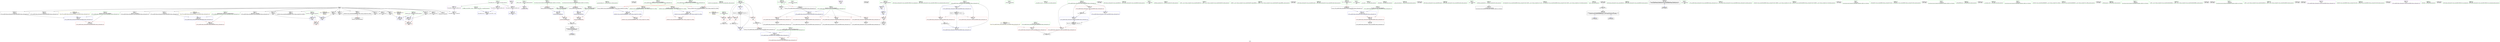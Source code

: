 digraph "SVFG" {
	label="SVFG";

	Node0x555d1cb7e0c0 [shape=record,color=grey,label="{NodeID: 0\nNullPtr}"];
	Node0x555d1cb7e0c0 -> Node0x555d1cb97b10[style=solid];
	Node0x555d1cb7e0c0 -> Node0x555d1cb97c10[style=solid];
	Node0x555d1cb7e0c0 -> Node0x555d1cb97ce0[style=solid];
	Node0x555d1cb7e0c0 -> Node0x555d1cb97db0[style=solid];
	Node0x555d1cb7e0c0 -> Node0x555d1cb97e80[style=solid];
	Node0x555d1cb7e0c0 -> Node0x555d1cb97f50[style=solid];
	Node0x555d1cb7e0c0 -> Node0x555d1cb98020[style=solid];
	Node0x555d1cb7e0c0 -> Node0x555d1cb980f0[style=solid];
	Node0x555d1cb7e0c0 -> Node0x555d1cb981c0[style=solid];
	Node0x555d1cb7e0c0 -> Node0x555d1cb98290[style=solid];
	Node0x555d1cb7e0c0 -> Node0x555d1cb98360[style=solid];
	Node0x555d1cb7e0c0 -> Node0x555d1cb98430[style=solid];
	Node0x555d1cb7e0c0 -> Node0x555d1cb98500[style=solid];
	Node0x555d1cb7e0c0 -> Node0x555d1cb985d0[style=solid];
	Node0x555d1cb7e0c0 -> Node0x555d1cb986a0[style=solid];
	Node0x555d1cb7e0c0 -> Node0x555d1cb98770[style=solid];
	Node0x555d1cb7e0c0 -> Node0x555d1cb9bdf0[style=solid];
	Node0x555d1c9578f0 [shape=record,color=yellow,style=double,label="{NodeID: 263\n24V_1 = ENCHI(MR_24V_0)\npts\{227 \}\nFun[main]}"];
	Node0x555d1c9578f0 -> Node0x555d1cb9ca50[style=dashed];
	Node0x555d1c9578f0 -> Node0x555d1cb9cbf0[style=dashed];
	Node0x555d1cb96280 [shape=record,color=purple,label="{NodeID: 97\n235\<--13\n\<--.str.2\nmain\n}"];
	Node0x555d1cb939e0 [shape=record,color=green,label="{NodeID: 14\n4\<--6\n_ZStL8__ioinit\<--_ZStL8__ioinit_field_insensitive\nGlob }"];
	Node0x555d1cb939e0 -> Node0x555d1cb99160[style=solid];
	Node0x555d1cbaf1d0 [shape=record,color=yellow,style=double,label="{NodeID: 277\n14V_1 = ENCHI(MR_14V_0)\npts\{67 \}\nFun[_Z7do_caseRSt14basic_ifstreamIcSt11char_traitsIcEERSt14basic_ofstreamIcS1_Ei]}"];
	Node0x555d1cbaf1d0 -> Node0x555d1cb9c3d0[style=dashed];
	Node0x555d1cb95e50 [shape=record,color=red,label="{NodeID: 111\n159\<--64\nexn\<--exn.slot\n_Z7do_caseRSt14basic_ifstreamIcSt11char_traitsIcEERSt14basic_ofstreamIcS1_Ei\n}"];
	Node0x555d1cb94690 [shape=record,color=green,label="{NodeID: 28\n64\<--65\nexn.slot\<--exn.slot_field_insensitive\n_Z7do_caseRSt14basic_ifstreamIcSt11char_traitsIcEERSt14basic_ofstreamIcS1_Ei\n}"];
	Node0x555d1cb94690 -> Node0x555d1cb95e50[style=solid];
	Node0x555d1cb94690 -> Node0x555d1cb9c300[style=solid];
	Node0x555d1cb9bb80 [shape=record,color=red,label="{NodeID: 125\n314\<--309\n\<--__b.addr\n_ZStorSt13_Ios_OpenmodeS_\n}"];
	Node0x555d1cb9bb80 -> Node0x555d1cba3070[style=solid];
	Node0x555d1cb95400 [shape=record,color=green,label="{NodeID: 42\n169\<--170\n__gxx_personality_v0\<--__gxx_personality_v0_field_insensitive\n}"];
	Node0x555d1cbbaf70 [shape=record,color=black,label="{NodeID: 305\n91 = PHI()\n}"];
	Node0x555d1cb9c710 [shape=record,color=blue,label="{NodeID: 139\n189\<--186\n__rhs.addr\<--__rhs\n_ZStltIcSt11char_traitsIcESaIcEEbRKNSt7__cxx1112basic_stringIT_T0_T1_EESA_\n}"];
	Node0x555d1cb9c710 -> Node0x555d1cb9b430[style=dashed];
	Node0x555d1cb97070 [shape=record,color=green,label="{NodeID: 56\n243\<--244\n_ZStorSt13_Ios_OpenmodeS_\<--_ZStorSt13_Ios_OpenmodeS__field_insensitive\n}"];
	Node0x555d1cbbc070 [shape=record,color=black,label="{NodeID: 319\n305 = PHI(241, )\n0th arg _ZStorSt13_Ios_OpenmodeS_ }"];
	Node0x555d1cbbc070 -> Node0x555d1cb9ce60[style=solid];
	Node0x555d1cb97db0 [shape=record,color=black,label="{NodeID: 70\n121\<--3\n\<--dummyVal\n_Z7do_caseRSt14basic_ifstreamIcSt11char_traitsIcEERSt14basic_ofstreamIcS1_Ei\n}"];
	Node0x555d1cb97db0 -> Node0x555d1cb9c3d0[style=solid];
	Node0x555d1cba3670 [shape=record,color=grey,label="{NodeID: 250\n255 = cmp(253, 254, )\n}"];
	Node0x555d1cb98940 [shape=record,color=black,label="{NodeID: 84\n80\<--79\n\<--\n_Z7do_caseRSt14basic_ifstreamIcSt11char_traitsIcEERSt14basic_ofstreamIcS1_Ei\n}"];
	Node0x555d1cb7ea20 [shape=record,color=green,label="{NodeID: 1\n7\<--1\n__dso_handle\<--dummyObj\nGlob }"];
	Node0x555d1cbae5e0 [shape=record,color=yellow,style=double,label="{NodeID: 264\n26V_1 = ENCHI(MR_26V_0)\npts\{229 \}\nFun[main]}"];
	Node0x555d1cbae5e0 -> Node0x555d1cb9cb20[style=dashed];
	Node0x555d1cbae5e0 -> Node0x555d1cb9ccc0[style=dashed];
	Node0x555d1cb96350 [shape=record,color=purple,label="{NodeID: 98\n245\<--15\n\<--.str.3\nmain\n}"];
	Node0x555d1cb93ae0 [shape=record,color=green,label="{NodeID: 15\n17\<--21\nllvm.global_ctors\<--llvm.global_ctors_field_insensitive\nGlob }"];
	Node0x555d1cb93ae0 -> Node0x555d1cb96420[style=solid];
	Node0x555d1cb93ae0 -> Node0x555d1cb96520[style=solid];
	Node0x555d1cb93ae0 -> Node0x555d1cb96620[style=solid];
	Node0x555d1cb95f20 [shape=record,color=red,label="{NodeID: 112\n160\<--66\nsel\<--ehselector.slot\n_Z7do_caseRSt14basic_ifstreamIcSt11char_traitsIcEERSt14basic_ofstreamIcS1_Ei\n}"];
	Node0x555d1cb94760 [shape=record,color=green,label="{NodeID: 29\n66\<--67\nehselector.slot\<--ehselector.slot_field_insensitive\n_Z7do_caseRSt14basic_ifstreamIcSt11char_traitsIcEERSt14basic_ofstreamIcS1_Ei\n}"];
	Node0x555d1cb94760 -> Node0x555d1cb95f20[style=solid];
	Node0x555d1cb94760 -> Node0x555d1cb9c3d0[style=solid];
	Node0x555d1cb9bc50 [shape=record,color=blue,label="{NodeID: 126\n348\<--18\nllvm.global_ctors_0\<--\nGlob }"];
	Node0x555d1cb95500 [shape=record,color=green,label="{NodeID: 43\n187\<--188\n__lhs.addr\<--__lhs.addr_field_insensitive\n_ZStltIcSt11char_traitsIcESaIcEEbRKNSt7__cxx1112basic_stringIT_T0_T1_EESA_\n}"];
	Node0x555d1cb95500 -> Node0x555d1cb9b360[style=solid];
	Node0x555d1cb95500 -> Node0x555d1cb9c640[style=solid];
	Node0x555d1cbbb070 [shape=record,color=black,label="{NodeID: 306\n92 = PHI()\n}"];
	Node0x555d1cb9c7e0 [shape=record,color=blue,label="{NodeID: 140\n220\<--74\nretval\<--\nmain\n}"];
	Node0x555d1cb9c7e0 -> Node0x555d1cb9cd90[style=dashed];
	Node0x555d1cb97170 [shape=record,color=green,label="{NodeID: 57\n247\<--248\n_ZNSt14basic_ofstreamIcSt11char_traitsIcEEC1EPKcSt13_Ios_Openmode\<--_ZNSt14basic_ofstreamIcSt11char_traitsIcEEC1EPKcSt13_Ios_Openmode_field_insensitive\n}"];
	Node0x555d1cbbc180 [shape=record,color=black,label="{NodeID: 320\n306 = PHI(242, )\n1st arg _ZStorSt13_Ios_OpenmodeS_ }"];
	Node0x555d1cbbc180 -> Node0x555d1cb9cf30[style=solid];
	Node0x555d1cb97e80 [shape=record,color=black,label="{NodeID: 71\n161\<--3\nlpad.val\<--dummyVal\n_Z7do_caseRSt14basic_ifstreamIcSt11char_traitsIcEERSt14basic_ofstreamIcS1_Ei\n}"];
	Node0x555d1cbaa440 [shape=record,color=black,label="{NodeID: 251\nMR_8V_3 = PHI(MR_8V_4, MR_8V_2, )\npts\{57 \}\n}"];
	Node0x555d1cbaa440 -> Node0x555d1cb95be0[style=dashed];
	Node0x555d1cbaa440 -> Node0x555d1cb95cb0[style=dashed];
	Node0x555d1cbaa440 -> Node0x555d1cb9c4a0[style=dashed];
	Node0x555d1cbaa440 -> Node0x555d1cbaa440[style=dashed];
	Node0x555d1cb98a10 [shape=record,color=black,label="{NodeID: 85\n85\<--84\n\<--\n_Z7do_caseRSt14basic_ifstreamIcSt11char_traitsIcEERSt14basic_ofstreamIcS1_Ei\n}"];
	Node0x555d1cb7eab0 [shape=record,color=green,label="{NodeID: 2\n8\<--1\n_ZSt4cout\<--dummyObj\nGlob }"];
	Node0x555d1cbae6c0 [shape=record,color=yellow,style=double,label="{NodeID: 265\n28V_1 = ENCHI(MR_28V_0)\npts\{231 \}\nFun[main]}"];
	Node0x555d1cbae6c0 -> Node0x555d1cb9b770[style=dashed];
	Node0x555d1cb96420 [shape=record,color=purple,label="{NodeID: 99\n348\<--17\nllvm.global_ctors_0\<--llvm.global_ctors\nGlob }"];
	Node0x555d1cb96420 -> Node0x555d1cb9bc50[style=solid];
	Node0x555d1cb93be0 [shape=record,color=green,label="{NodeID: 16\n22\<--23\n__cxx_global_var_init\<--__cxx_global_var_init_field_insensitive\n}"];
	Node0x555d1cb95ff0 [shape=record,color=red,label="{NodeID: 113\n103\<--68\n\<--i\n_Z7do_caseRSt14basic_ifstreamIcSt11char_traitsIcEERSt14basic_ofstreamIcS1_Ei\n}"];
	Node0x555d1cb95ff0 -> Node0x555d1cba3370[style=solid];
	Node0x555d1cb94830 [shape=record,color=green,label="{NodeID: 30\n68\<--69\ni\<--i_field_insensitive\n_Z7do_caseRSt14basic_ifstreamIcSt11char_traitsIcEERSt14basic_ofstreamIcS1_Ei\n}"];
	Node0x555d1cb94830 -> Node0x555d1cb95ff0[style=solid];
	Node0x555d1cb94830 -> Node0x555d1cb960c0[style=solid];
	Node0x555d1cb94830 -> Node0x555d1cb9c230[style=solid];
	Node0x555d1cb94830 -> Node0x555d1cb9c570[style=solid];
	Node0x555d1cb9bd20 [shape=record,color=blue,label="{NodeID: 127\n349\<--19\nllvm.global_ctors_1\<--_GLOBAL__sub_I_FX9_2_1.cpp\nGlob }"];
	Node0x555d1cb955d0 [shape=record,color=green,label="{NodeID: 44\n189\<--190\n__rhs.addr\<--__rhs.addr_field_insensitive\n_ZStltIcSt11char_traitsIcESaIcEEbRKNSt7__cxx1112basic_stringIT_T0_T1_EESA_\n}"];
	Node0x555d1cb955d0 -> Node0x555d1cb9b430[style=solid];
	Node0x555d1cb955d0 -> Node0x555d1cb9c710[style=solid];
	Node0x555d1cbbb1d0 [shape=record,color=black,label="{NodeID: 307\n95 = PHI()\n}"];
	Node0x555d1cb9c8b0 [shape=record,color=blue,label="{NodeID: 141\n232\<--74\ni\<--\nmain\n}"];
	Node0x555d1cb9c8b0 -> Node0x555d1cbaae40[style=dashed];
	Node0x555d1cb97270 [shape=record,color=green,label="{NodeID: 58\n277\<--278\n_ZNSt14basic_ofstreamIcSt11char_traitsIcEED1Ev\<--_ZNSt14basic_ofstreamIcSt11char_traitsIcEED1Ev_field_insensitive\n}"];
	Node0x555d1cbbc290 [shape=record,color=black,label="{NodeID: 321\n47 = PHI(222, )\n0th arg _Z7do_caseRSt14basic_ifstreamIcSt11char_traitsIcEERSt14basic_ofstreamIcS1_Ei }"];
	Node0x555d1cbbc290 -> Node0x555d1cb9bef0[style=solid];
	Node0x555d1cb97f50 [shape=record,color=black,label="{NodeID: 72\n162\<--3\nlpad.val28\<--dummyVal\n_Z7do_caseRSt14basic_ifstreamIcSt11char_traitsIcEERSt14basic_ofstreamIcS1_Ei\n}"];
	Node0x555d1cbaa940 [shape=record,color=black,label="{NodeID: 252\nMR_16V_3 = PHI(MR_16V_4, MR_16V_2, )\npts\{69 \}\n}"];
	Node0x555d1cbaa940 -> Node0x555d1cb95ff0[style=dashed];
	Node0x555d1cbaa940 -> Node0x555d1cb960c0[style=dashed];
	Node0x555d1cbaa940 -> Node0x555d1cb9c570[style=dashed];
	Node0x555d1cb98ae0 [shape=record,color=black,label="{NodeID: 86\n90\<--89\n\<--\n_Z7do_caseRSt14basic_ifstreamIcSt11char_traitsIcEERSt14basic_ofstreamIcS1_Ei\n}"];
	Node0x555d1cb93380 [shape=record,color=green,label="{NodeID: 3\n9\<--1\n.str\<--dummyObj\nGlob }"];
	Node0x555d1cb96520 [shape=record,color=purple,label="{NodeID: 100\n349\<--17\nllvm.global_ctors_1\<--llvm.global_ctors\nGlob }"];
	Node0x555d1cb96520 -> Node0x555d1cb9bd20[style=solid];
	Node0x555d1cb93ce0 [shape=record,color=green,label="{NodeID: 17\n26\<--27\n_ZNSt8ios_base4InitC1Ev\<--_ZNSt8ios_base4InitC1Ev_field_insensitive\n}"];
	Node0x555d1cb960c0 [shape=record,color=red,label="{NodeID: 114\n136\<--68\n\<--i\n_Z7do_caseRSt14basic_ifstreamIcSt11char_traitsIcEERSt14basic_ofstreamIcS1_Ei\n}"];
	Node0x555d1cb960c0 -> Node0x555d1cba31f0[style=solid];
	Node0x555d1cb94900 [shape=record,color=green,label="{NodeID: 31\n76\<--77\n_ZNSt7__cxx1112basic_stringIcSt11char_traitsIcESaIcEEC1Ev\<--_ZNSt7__cxx1112basic_stringIcSt11char_traitsIcESaIcEEC1Ev_field_insensitive\n}"];
	Node0x555d1cb9bdf0 [shape=record,color=blue, style = dotted,label="{NodeID: 128\n350\<--3\nllvm.global_ctors_2\<--dummyVal\nGlob }"];
	Node0x555d1cb956a0 [shape=record,color=green,label="{NodeID: 45\n196\<--197\n_ZNKSt7__cxx1112basic_stringIcSt11char_traitsIcESaIcEE7compareERKS4_\<--_ZNKSt7__cxx1112basic_stringIcSt11char_traitsIcESaIcEE7compareERKS4__field_insensitive\n}"];
	Node0x555d1cbbb2a0 [shape=record,color=black,label="{NodeID: 308\n109 = PHI()\n}"];
	Node0x555d1cb9c980 [shape=record,color=blue,label="{NodeID: 142\n232\<--262\ni\<--inc\nmain\n}"];
	Node0x555d1cb9c980 -> Node0x555d1cbaae40[style=dashed];
	Node0x555d1cb97370 [shape=record,color=green,label="{NodeID: 59\n281\<--282\n_ZNSt14basic_ifstreamIcSt11char_traitsIcEE5closeEv\<--_ZNSt14basic_ifstreamIcSt11char_traitsIcEE5closeEv_field_insensitive\n}"];
	Node0x555d1cbbc3a0 [shape=record,color=black,label="{NodeID: 322\n48 = PHI(224, )\n1st arg _Z7do_caseRSt14basic_ifstreamIcSt11char_traitsIcEERSt14basic_ofstreamIcS1_Ei }"];
	Node0x555d1cbbc3a0 -> Node0x555d1cb9bfc0[style=solid];
	Node0x555d1cb98020 [shape=record,color=black,label="{NodeID: 73\n200\<--3\n\<--dummyVal\n_ZStltIcSt11char_traitsIcESaIcEEbRKNSt7__cxx1112basic_stringIT_T0_T1_EESA_\n}"];
	Node0x555d1cbaae40 [shape=record,color=black,label="{NodeID: 253\nMR_30V_3 = PHI(MR_30V_4, MR_30V_2, )\npts\{233 \}\n}"];
	Node0x555d1cbaae40 -> Node0x555d1cb9b840[style=dashed];
	Node0x555d1cbaae40 -> Node0x555d1cb9b910[style=dashed];
	Node0x555d1cbaae40 -> Node0x555d1cb9b9e0[style=dashed];
	Node0x555d1cbaae40 -> Node0x555d1cb9c980[style=dashed];
	Node0x555d1cb98bb0 [shape=record,color=black,label="{NodeID: 87\n108\<--107\n\<--\n_Z7do_caseRSt14basic_ifstreamIcSt11char_traitsIcEERSt14basic_ofstreamIcS1_Ei\n}"];
	Node0x555d1cb93410 [shape=record,color=green,label="{NodeID: 4\n11\<--1\n.str.1\<--dummyObj\nGlob }"];
	Node0x555d1cb96620 [shape=record,color=purple,label="{NodeID: 101\n350\<--17\nllvm.global_ctors_2\<--llvm.global_ctors\nGlob }"];
	Node0x555d1cb96620 -> Node0x555d1cb9bdf0[style=solid];
	Node0x555d1cb93de0 [shape=record,color=green,label="{NodeID: 18\n32\<--33\n__cxa_atexit\<--__cxa_atexit_field_insensitive\n}"];
	Node0x555d1cb9b360 [shape=record,color=red,label="{NodeID: 115\n193\<--187\n\<--__lhs.addr\n_ZStltIcSt11char_traitsIcESaIcEEbRKNSt7__cxx1112basic_stringIT_T0_T1_EESA_\n}"];
	Node0x555d1cb94a00 [shape=record,color=green,label="{NodeID: 32\n82\<--83\n_ZNSirsERi\<--_ZNSirsERi_field_insensitive\n}"];
	Node0x555d1cb9bef0 [shape=record,color=blue,label="{NodeID: 129\n50\<--47\nfin.addr\<--fin\n_Z7do_caseRSt14basic_ifstreamIcSt11char_traitsIcEERSt14basic_ofstreamIcS1_Ei\n}"];
	Node0x555d1cb9bef0 -> Node0x555d1cb96720[style=dashed];
	Node0x555d1cb9bef0 -> Node0x555d1cb967f0[style=dashed];
	Node0x555d1cb9bef0 -> Node0x555d1cb968c0[style=dashed];
	Node0x555d1cb9bef0 -> Node0x555d1cb95970[style=dashed];
	Node0x555d1cb957a0 [shape=record,color=green,label="{NodeID: 46\n203\<--204\n__clang_call_terminate\<--__clang_call_terminate_field_insensitive\n}"];
	Node0x555d1cbbb370 [shape=record,color=black,label="{NodeID: 309\n114 = PHI()\n}"];
	Node0x555d1cb9ca50 [shape=record,color=blue,label="{NodeID: 143\n226\<--266\nexn.slot\<--\nmain\n}"];
	Node0x555d1cb9ca50 -> Node0x555d1cb9b5d0[style=dashed];
	Node0x555d1cb97470 [shape=record,color=green,label="{NodeID: 60\n284\<--285\n_ZNSt14basic_ofstreamIcSt11char_traitsIcEE5closeEv\<--_ZNSt14basic_ofstreamIcSt11char_traitsIcEE5closeEv_field_insensitive\n}"];
	Node0x555d1cbbc4e0 [shape=record,color=black,label="{NodeID: 323\n49 = PHI(258, )\n2nd arg _Z7do_caseRSt14basic_ifstreamIcSt11char_traitsIcEERSt14basic_ofstreamIcS1_Ei }"];
	Node0x555d1cbbc4e0 -> Node0x555d1cb9c090[style=solid];
	Node0x555d1cb980f0 [shape=record,color=black,label="{NodeID: 74\n201\<--3\n\<--dummyVal\n_ZStltIcSt11char_traitsIcESaIcEEbRKNSt7__cxx1112basic_stringIT_T0_T1_EESA_\n|{<s0>24}}"];
	Node0x555d1cb980f0:s0 -> Node0x555d1cbb82b0[style=solid,color=red];
	Node0x555d1cb98c80 [shape=record,color=black,label="{NodeID: 88\n141\<--140\n\<--\n_Z7do_caseRSt14basic_ifstreamIcSt11char_traitsIcEERSt14basic_ofstreamIcS1_Ei\n}"];
	Node0x555d1cb934a0 [shape=record,color=green,label="{NodeID: 5\n13\<--1\n.str.2\<--dummyObj\nGlob }"];
	Node0x555d1cb96720 [shape=record,color=red,label="{NodeID: 102\n79\<--50\n\<--fin.addr\n_Z7do_caseRSt14basic_ifstreamIcSt11char_traitsIcEERSt14basic_ofstreamIcS1_Ei\n}"];
	Node0x555d1cb96720 -> Node0x555d1cb98940[style=solid];
	Node0x555d1cb93ee0 [shape=record,color=green,label="{NodeID: 19\n31\<--37\n_ZNSt8ios_base4InitD1Ev\<--_ZNSt8ios_base4InitD1Ev_field_insensitive\n}"];
	Node0x555d1cb93ee0 -> Node0x555d1cb98840[style=solid];
	Node0x555d1cb9b430 [shape=record,color=red,label="{NodeID: 116\n194\<--189\n\<--__rhs.addr\n_ZStltIcSt11char_traitsIcESaIcEEbRKNSt7__cxx1112basic_stringIT_T0_T1_EESA_\n}"];
	Node0x555d1cb94b00 [shape=record,color=green,label="{NodeID: 33\n87\<--88\n_ZSt7getlineIcSt11char_traitsIcESaIcEERSt13basic_istreamIT_T0_ES7_RNSt7__cxx1112basic_stringIS4_S5_T1_EE\<--_ZSt7getlineIcSt11char_traitsIcESaIcEERSt13basic_istreamIT_T0_ES7_RNSt7__cxx1112basic_stringIS4_S5_T1_EE_field_insensitive\n}"];
	Node0x555d1cbb82b0 [shape=record,color=black,label="{NodeID: 296\n333 = PHI(201, )\n0th arg __clang_call_terminate }"];
	Node0x555d1cb9bfc0 [shape=record,color=blue,label="{NodeID: 130\n52\<--48\nfout.addr\<--fout\n_Z7do_caseRSt14basic_ifstreamIcSt11char_traitsIcEERSt14basic_ofstreamIcS1_Ei\n}"];
	Node0x555d1cb9bfc0 -> Node0x555d1cb95a40[style=dashed];
	Node0x555d1cb958a0 [shape=record,color=green,label="{NodeID: 47\n217\<--218\nmain\<--main_field_insensitive\n}"];
	Node0x555d1cbbb470 [shape=record,color=black,label="{NodeID: 310\n128 = PHI(184, )\n}"];
	Node0x555d1cb9cb20 [shape=record,color=blue,label="{NodeID: 144\n228\<--268\nehselector.slot\<--\nmain\n}"];
	Node0x555d1cb9cb20 -> Node0x555d1cb9b6a0[style=dashed];
	Node0x555d1cb97570 [shape=record,color=green,label="{NodeID: 61\n289\<--290\n_ZNSt14basic_ifstreamIcSt11char_traitsIcEED1Ev\<--_ZNSt14basic_ifstreamIcSt11char_traitsIcEED1Ev_field_insensitive\n}"];
	Node0x555d1cb981c0 [shape=record,color=black,label="{NodeID: 75\n265\<--3\n\<--dummyVal\nmain\n}"];
	Node0x555d1cb98d50 [shape=record,color=black,label="{NodeID: 89\n46\<--158\n_Z7do_caseRSt14basic_ifstreamIcSt11char_traitsIcEERSt14basic_ofstreamIcS1_Ei_ret\<--\n_Z7do_caseRSt14basic_ifstreamIcSt11char_traitsIcEERSt14basic_ofstreamIcS1_Ei\n|{<s0>29}}"];
	Node0x555d1cb98d50:s0 -> Node0x555d1cbba890[style=solid,color=blue];
	Node0x555d1cb93530 [shape=record,color=green,label="{NodeID: 6\n15\<--1\n.str.3\<--dummyObj\nGlob }"];
	Node0x555d1cb967f0 [shape=record,color=red,label="{NodeID: 103\n84\<--50\n\<--fin.addr\n_Z7do_caseRSt14basic_ifstreamIcSt11char_traitsIcEERSt14basic_ofstreamIcS1_Ei\n}"];
	Node0x555d1cb967f0 -> Node0x555d1cb98a10[style=solid];
	Node0x555d1cb93fe0 [shape=record,color=green,label="{NodeID: 20\n44\<--45\n_Z7do_caseRSt14basic_ifstreamIcSt11char_traitsIcEERSt14basic_ofstreamIcS1_Ei\<--_Z7do_caseRSt14basic_ifstreamIcSt11char_traitsIcEERSt14basic_ofstreamIcS1_Ei_field_insensitive\n}"];
	Node0x555d1cb9b500 [shape=record,color=red,label="{NodeID: 117\n291\<--220\n\<--retval\nmain\n}"];
	Node0x555d1cb9b500 -> Node0x555d1cb98fc0[style=solid];
	Node0x555d1cb94c00 [shape=record,color=green,label="{NodeID: 34\n93\<--94\n_ZStlsIcSt11char_traitsIcESaIcEERSt13basic_ostreamIT_T0_ES7_RKNSt7__cxx1112basic_stringIS4_S5_T1_EE\<--_ZStlsIcSt11char_traitsIcESaIcEERSt13basic_ostreamIT_T0_ES7_RKNSt7__cxx1112basic_stringIS4_S5_T1_EE_field_insensitive\n}"];
	Node0x555d1cbb8d50 [shape=record,color=black,label="{NodeID: 297\n110 = PHI(184, )\n}"];
	Node0x555d1cb9c090 [shape=record,color=blue,label="{NodeID: 131\n54\<--49\ncasenum.addr\<--casenum\n_Z7do_caseRSt14basic_ifstreamIcSt11char_traitsIcEERSt14basic_ofstreamIcS1_Ei\n}"];
	Node0x555d1cb9c090 -> Node0x555d1cb95b10[style=dashed];
	Node0x555d1cb969c0 [shape=record,color=green,label="{NodeID: 48\n220\<--221\nretval\<--retval_field_insensitive\nmain\n}"];
	Node0x555d1cb969c0 -> Node0x555d1cb9b500[style=solid];
	Node0x555d1cb969c0 -> Node0x555d1cb9c7e0[style=solid];
	Node0x555d1cb969c0 -> Node0x555d1cb9cd90[style=solid];
	Node0x555d1cbbb610 [shape=record,color=black,label="{NodeID: 311\n151 = PHI()\n}"];
	Node0x555d1cb9cbf0 [shape=record,color=blue,label="{NodeID: 145\n226\<--272\nexn.slot\<--\nmain\n}"];
	Node0x555d1cb9cbf0 -> Node0x555d1cb9b5d0[style=dashed];
	Node0x555d1cb97670 [shape=record,color=green,label="{NodeID: 62\n307\<--308\n__a.addr\<--__a.addr_field_insensitive\n_ZStorSt13_Ios_OpenmodeS_\n}"];
	Node0x555d1cb97670 -> Node0x555d1cb9bab0[style=solid];
	Node0x555d1cb97670 -> Node0x555d1cb9ce60[style=solid];
	Node0x555d1cb98290 [shape=record,color=black,label="{NodeID: 76\n266\<--3\n\<--dummyVal\nmain\n}"];
	Node0x555d1cb98290 -> Node0x555d1cb9ca50[style=solid];
	Node0x555d1cb98e20 [shape=record,color=black,label="{NodeID: 90\n184\<--198\n_ZStltIcSt11char_traitsIcESaIcEEbRKNSt7__cxx1112basic_stringIT_T0_T1_EESA__ret\<--cmp\n_ZStltIcSt11char_traitsIcESaIcEEbRKNSt7__cxx1112basic_stringIT_T0_T1_EESA_\n|{<s0>11|<s1>15}}"];
	Node0x555d1cb98e20:s0 -> Node0x555d1cbb8d50[style=solid,color=blue];
	Node0x555d1cb98e20:s1 -> Node0x555d1cbbb470[style=solid,color=blue];
	Node0x555d1cb935c0 [shape=record,color=green,label="{NodeID: 7\n18\<--1\n\<--dummyObj\nCan only get source location for instruction, argument, global var or function.}"];
	Node0x555d1cb968c0 [shape=record,color=red,label="{NodeID: 104\n89\<--50\n\<--fin.addr\n_Z7do_caseRSt14basic_ifstreamIcSt11char_traitsIcEERSt14basic_ofstreamIcS1_Ei\n}"];
	Node0x555d1cb968c0 -> Node0x555d1cb98ae0[style=solid];
	Node0x555d1cb940e0 [shape=record,color=green,label="{NodeID: 21\n50\<--51\nfin.addr\<--fin.addr_field_insensitive\n_Z7do_caseRSt14basic_ifstreamIcSt11char_traitsIcEERSt14basic_ofstreamIcS1_Ei\n}"];
	Node0x555d1cb940e0 -> Node0x555d1cb96720[style=solid];
	Node0x555d1cb940e0 -> Node0x555d1cb967f0[style=solid];
	Node0x555d1cb940e0 -> Node0x555d1cb968c0[style=solid];
	Node0x555d1cb940e0 -> Node0x555d1cb95970[style=solid];
	Node0x555d1cb940e0 -> Node0x555d1cb9bef0[style=solid];
	Node0x555d1cb9b5d0 [shape=record,color=red,label="{NodeID: 118\n295\<--226\nexn\<--exn.slot\nmain\n}"];
	Node0x555d1cb94d00 [shape=record,color=green,label="{NodeID: 35\n96\<--97\n_ZSt4endlIcSt11char_traitsIcEERSt13basic_ostreamIT_T0_ES6_\<--_ZSt4endlIcSt11char_traitsIcEERSt13basic_ostreamIT_T0_ES6__field_insensitive\n}"];
	Node0x555d1cbba890 [shape=record,color=black,label="{NodeID: 298\n259 = PHI(46, )\n}"];
	Node0x555d1cb9c160 [shape=record,color=blue,label="{NodeID: 132\n56\<--74\nans\<--\n_Z7do_caseRSt14basic_ifstreamIcSt11char_traitsIcEERSt14basic_ofstreamIcS1_Ei\n}"];
	Node0x555d1cb9c160 -> Node0x555d1cbaa440[style=dashed];
	Node0x555d1cb96a90 [shape=record,color=green,label="{NodeID: 49\n222\<--223\nfin\<--fin_field_insensitive\nmain\n|{|<s1>29}}"];
	Node0x555d1cb96a90 -> Node0x555d1cb98ef0[style=solid];
	Node0x555d1cb96a90:s1 -> Node0x555d1cbbc290[style=solid,color=red];
	Node0x555d1cbbb710 [shape=record,color=black,label="{NodeID: 312\n153 = PHI()\n}"];
	Node0x555d1cb9ccc0 [shape=record,color=blue,label="{NodeID: 146\n228\<--274\nehselector.slot\<--\nmain\n}"];
	Node0x555d1cb9ccc0 -> Node0x555d1cb9b6a0[style=dashed];
	Node0x555d1cb97740 [shape=record,color=green,label="{NodeID: 63\n309\<--310\n__b.addr\<--__b.addr_field_insensitive\n_ZStorSt13_Ios_OpenmodeS_\n}"];
	Node0x555d1cb97740 -> Node0x555d1cb9bb80[style=solid];
	Node0x555d1cb97740 -> Node0x555d1cb9cf30[style=solid];
	Node0x555d1cba2bf0 [shape=record,color=grey,label="{NodeID: 243\n131 = Binary(130, 101, )\n}"];
	Node0x555d1cba2bf0 -> Node0x555d1cb9c4a0[style=solid];
	Node0x555d1cb98360 [shape=record,color=black,label="{NodeID: 77\n268\<--3\n\<--dummyVal\nmain\n}"];
	Node0x555d1cb98360 -> Node0x555d1cb9cb20[style=solid];
	Node0x555d1cb98ef0 [shape=record,color=black,label="{NodeID: 91\n249\<--222\n\<--fin\nmain\n}"];
	Node0x555d1cb93650 [shape=record,color=green,label="{NodeID: 8\n74\<--1\n\<--dummyObj\nCan only get source location for instruction, argument, global var or function.}"];
	Node0x555d1cb95970 [shape=record,color=red,label="{NodeID: 105\n107\<--50\n\<--fin.addr\n_Z7do_caseRSt14basic_ifstreamIcSt11char_traitsIcEERSt14basic_ofstreamIcS1_Ei\n}"];
	Node0x555d1cb95970 -> Node0x555d1cb98bb0[style=solid];
	Node0x555d1cb941b0 [shape=record,color=green,label="{NodeID: 22\n52\<--53\nfout.addr\<--fout.addr_field_insensitive\n_Z7do_caseRSt14basic_ifstreamIcSt11char_traitsIcEERSt14basic_ofstreamIcS1_Ei\n}"];
	Node0x555d1cb941b0 -> Node0x555d1cb95a40[style=solid];
	Node0x555d1cb941b0 -> Node0x555d1cb9bfc0[style=solid];
	Node0x555d1cb9b6a0 [shape=record,color=red,label="{NodeID: 119\n296\<--228\nsel\<--ehselector.slot\nmain\n}"];
	Node0x555d1cb94e00 [shape=record,color=green,label="{NodeID: 36\n98\<--99\n_ZNSolsEPFRSoS_E\<--_ZNSolsEPFRSoS_E_field_insensitive\n}"];
	Node0x555d1cbba9d0 [shape=record,color=black,label="{NodeID: 299\n195 = PHI()\n}"];
	Node0x555d1cbba9d0 -> Node0x555d1cba34f0[style=solid];
	Node0x555d1cb9c230 [shape=record,color=blue,label="{NodeID: 133\n68\<--101\ni\<--\n_Z7do_caseRSt14basic_ifstreamIcSt11char_traitsIcEERSt14basic_ofstreamIcS1_Ei\n}"];
	Node0x555d1cb9c230 -> Node0x555d1cbaa940[style=dashed];
	Node0x555d1cb96b60 [shape=record,color=green,label="{NodeID: 50\n224\<--225\nfout\<--fout_field_insensitive\nmain\n|{<s0>29}}"];
	Node0x555d1cb96b60:s0 -> Node0x555d1cbbc3a0[style=solid,color=red];
	Node0x555d1cbbb810 [shape=record,color=black,label="{NodeID: 313\n154 = PHI()\n}"];
	Node0x555d1cb9cd90 [shape=record,color=blue,label="{NodeID: 147\n220\<--74\nretval\<--\nmain\n}"];
	Node0x555d1cb9cd90 -> Node0x555d1cb9b500[style=dashed];
	Node0x555d1cb97810 [shape=record,color=green,label="{NodeID: 64\n335\<--336\n__cxa_begin_catch\<--__cxa_begin_catch_field_insensitive\n}"];
	Node0x555d1cba2d70 [shape=record,color=grey,label="{NodeID: 244\n262 = Binary(261, 101, )\n}"];
	Node0x555d1cba2d70 -> Node0x555d1cb9c980[style=solid];
	Node0x555d1cb98430 [shape=record,color=black,label="{NodeID: 78\n271\<--3\n\<--dummyVal\nmain\n}"];
	Node0x555d1cb98fc0 [shape=record,color=black,label="{NodeID: 92\n219\<--291\nmain_ret\<--\nmain\n}"];
	Node0x555d1cb936e0 [shape=record,color=green,label="{NodeID: 9\n101\<--1\n\<--dummyObj\nCan only get source location for instruction, argument, global var or function.}"];
	Node0x555d1cb95a40 [shape=record,color=red,label="{NodeID: 106\n140\<--52\n\<--fout.addr\n_Z7do_caseRSt14basic_ifstreamIcSt11char_traitsIcEERSt14basic_ofstreamIcS1_Ei\n}"];
	Node0x555d1cb95a40 -> Node0x555d1cb98c80[style=solid];
	Node0x555d1cb94280 [shape=record,color=green,label="{NodeID: 23\n54\<--55\ncasenum.addr\<--casenum.addr_field_insensitive\n_Z7do_caseRSt14basic_ifstreamIcSt11char_traitsIcEERSt14basic_ofstreamIcS1_Ei\n}"];
	Node0x555d1cb94280 -> Node0x555d1cb95b10[style=solid];
	Node0x555d1cb94280 -> Node0x555d1cb9c090[style=solid];
	Node0x555d1cb9b770 [shape=record,color=red,label="{NodeID: 120\n254\<--230\n\<--n\nmain\n}"];
	Node0x555d1cb9b770 -> Node0x555d1cba3670[style=solid];
	Node0x555d1cb94f00 [shape=record,color=green,label="{NodeID: 37\n111\<--112\n_ZStltIcSt11char_traitsIcESaIcEEbRKNSt7__cxx1112basic_stringIT_T0_T1_EESA_\<--_ZStltIcSt11char_traitsIcESaIcEEbRKNSt7__cxx1112basic_stringIT_T0_T1_EESA__field_insensitive\n}"];
	Node0x555d1cbbaad0 [shape=record,color=black,label="{NodeID: 300\n81 = PHI()\n}"];
	Node0x555d1cb9c300 [shape=record,color=blue,label="{NodeID: 134\n64\<--119\nexn.slot\<--\n_Z7do_caseRSt14basic_ifstreamIcSt11char_traitsIcEERSt14basic_ofstreamIcS1_Ei\n}"];
	Node0x555d1cb9c300 -> Node0x555d1cb95e50[style=dashed];
	Node0x555d1cb96c30 [shape=record,color=green,label="{NodeID: 51\n226\<--227\nexn.slot\<--exn.slot_field_insensitive\nmain\n}"];
	Node0x555d1cb96c30 -> Node0x555d1cb9b5d0[style=solid];
	Node0x555d1cb96c30 -> Node0x555d1cb9ca50[style=solid];
	Node0x555d1cb96c30 -> Node0x555d1cb9cbf0[style=solid];
	Node0x555d1cbbb8e0 [shape=record,color=black,label="{NodeID: 314\n240 = PHI(304, )\n}"];
	Node0x555d1cb9ce60 [shape=record,color=blue,label="{NodeID: 148\n307\<--305\n__a.addr\<--__a\n_ZStorSt13_Ios_OpenmodeS_\n}"];
	Node0x555d1cb9ce60 -> Node0x555d1cb9bab0[style=dashed];
	Node0x555d1cb97910 [shape=record,color=green,label="{NodeID: 65\n338\<--339\n_ZSt9terminatev\<--_ZSt9terminatev_field_insensitive\n}"];
	Node0x555d1cba2ef0 [shape=record,color=grey,label="{NodeID: 245\n258 = Binary(257, 101, )\n|{<s0>29}}"];
	Node0x555d1cba2ef0:s0 -> Node0x555d1cbbc4e0[style=solid,color=red];
	Node0x555d1cb98500 [shape=record,color=black,label="{NodeID: 79\n272\<--3\n\<--dummyVal\nmain\n}"];
	Node0x555d1cb98500 -> Node0x555d1cb9cbf0[style=solid];
	Node0x555d1cb99090 [shape=record,color=black,label="{NodeID: 93\n304\<--315\n_ZStorSt13_Ios_OpenmodeS__ret\<--or\n_ZStorSt13_Ios_OpenmodeS_\n|{<s0>26}}"];
	Node0x555d1cb99090:s0 -> Node0x555d1cbbb8e0[style=solid,color=blue];
	Node0x555d1cb93770 [shape=record,color=green,label="{NodeID: 10\n158\<--1\n\<--dummyObj\nCan only get source location for instruction, argument, global var or function.}"];
	Node0x555d1cb95b10 [shape=record,color=red,label="{NodeID: 107\n146\<--54\n\<--casenum.addr\n_Z7do_caseRSt14basic_ifstreamIcSt11char_traitsIcEERSt14basic_ofstreamIcS1_Ei\n}"];
	Node0x555d1cb94350 [shape=record,color=green,label="{NodeID: 24\n56\<--57\nans\<--ans_field_insensitive\n_Z7do_caseRSt14basic_ifstreamIcSt11char_traitsIcEERSt14basic_ofstreamIcS1_Ei\n}"];
	Node0x555d1cb94350 -> Node0x555d1cb95be0[style=solid];
	Node0x555d1cb94350 -> Node0x555d1cb95cb0[style=solid];
	Node0x555d1cb94350 -> Node0x555d1cb9c160[style=solid];
	Node0x555d1cb94350 -> Node0x555d1cb9c4a0[style=solid];
	Node0x555d1cb9b840 [shape=record,color=red,label="{NodeID: 121\n253\<--232\n\<--i\nmain\n}"];
	Node0x555d1cb9b840 -> Node0x555d1cba3670[style=solid];
	Node0x555d1cb95000 [shape=record,color=green,label="{NodeID: 38\n115\<--116\n_ZNSt7__cxx1112basic_stringIcSt11char_traitsIcESaIcEEaSERKS4_\<--_ZNSt7__cxx1112basic_stringIcSt11char_traitsIcESaIcEEaSERKS4__field_insensitive\n}"];
	Node0x555d1cbbaba0 [shape=record,color=black,label="{NodeID: 301\n143 = PHI()\n}"];
	Node0x555d1cb9c3d0 [shape=record,color=blue,label="{NodeID: 135\n66\<--121\nehselector.slot\<--\n_Z7do_caseRSt14basic_ifstreamIcSt11char_traitsIcEERSt14basic_ofstreamIcS1_Ei\n}"];
	Node0x555d1cb9c3d0 -> Node0x555d1cb95f20[style=dashed];
	Node0x555d1cb96d00 [shape=record,color=green,label="{NodeID: 52\n228\<--229\nehselector.slot\<--ehselector.slot_field_insensitive\nmain\n}"];
	Node0x555d1cb96d00 -> Node0x555d1cb9b6a0[style=solid];
	Node0x555d1cb96d00 -> Node0x555d1cb9cb20[style=solid];
	Node0x555d1cb96d00 -> Node0x555d1cb9ccc0[style=solid];
	Node0x555d1cbbbae0 [shape=record,color=black,label="{NodeID: 315\n250 = PHI()\n}"];
	Node0x555d1cb9cf30 [shape=record,color=blue,label="{NodeID: 149\n309\<--306\n__b.addr\<--__b\n_ZStorSt13_Ios_OpenmodeS_\n}"];
	Node0x555d1cb9cf30 -> Node0x555d1cb9bb80[style=dashed];
	Node0x555d1cb97a10 [shape=record,color=green,label="{NodeID: 66\n19\<--344\n_GLOBAL__sub_I_FX9_2_1.cpp\<--_GLOBAL__sub_I_FX9_2_1.cpp_field_insensitive\n}"];
	Node0x555d1cb97a10 -> Node0x555d1cb9bd20[style=solid];
	Node0x555d1cba3070 [shape=record,color=grey,label="{NodeID: 246\n315 = Binary(313, 314, )\n}"];
	Node0x555d1cba3070 -> Node0x555d1cb99090[style=solid];
	Node0x555d1cb985d0 [shape=record,color=black,label="{NodeID: 80\n274\<--3\n\<--dummyVal\nmain\n}"];
	Node0x555d1cb985d0 -> Node0x555d1cb9ccc0[style=solid];
	Node0x555d1cb99160 [shape=record,color=purple,label="{NodeID: 94\n28\<--4\n\<--_ZStL8__ioinit\n__cxx_global_var_init\n}"];
	Node0x555d1cb93800 [shape=record,color=green,label="{NodeID: 11\n237\<--1\n\<--dummyObj\nCan only get source location for instruction, argument, global var or function.}"];
	Node0x555d1cb95be0 [shape=record,color=red,label="{NodeID: 108\n130\<--56\n\<--ans\n_Z7do_caseRSt14basic_ifstreamIcSt11char_traitsIcEERSt14basic_ofstreamIcS1_Ei\n}"];
	Node0x555d1cb95be0 -> Node0x555d1cba2bf0[style=solid];
	Node0x555d1cb94420 [shape=record,color=green,label="{NodeID: 25\n58\<--59\nmaxstr\<--maxstr_field_insensitive\n_Z7do_caseRSt14basic_ifstreamIcSt11char_traitsIcEERSt14basic_ofstreamIcS1_Ei\n|{<s0>11|<s1>15}}"];
	Node0x555d1cb94420:s0 -> Node0x555d1cbbbc80[style=solid,color=red];
	Node0x555d1cb94420:s1 -> Node0x555d1cbbbef0[style=solid,color=red];
	Node0x555d1cb9b910 [shape=record,color=red,label="{NodeID: 122\n257\<--232\n\<--i\nmain\n}"];
	Node0x555d1cb9b910 -> Node0x555d1cba2ef0[style=solid];
	Node0x555d1cb95100 [shape=record,color=green,label="{NodeID: 39\n124\<--125\n_ZNSt7__cxx1112basic_stringIcSt11char_traitsIcESaIcEED1Ev\<--_ZNSt7__cxx1112basic_stringIcSt11char_traitsIcESaIcEED1Ev_field_insensitive\n}"];
	Node0x555d1cbbacd0 [shape=record,color=black,label="{NodeID: 302\n147 = PHI()\n}"];
	Node0x555d1cb9c4a0 [shape=record,color=blue,label="{NodeID: 136\n56\<--131\nans\<--inc\n_Z7do_caseRSt14basic_ifstreamIcSt11char_traitsIcEERSt14basic_ofstreamIcS1_Ei\n}"];
	Node0x555d1cb9c4a0 -> Node0x555d1cbaa440[style=dashed];
	Node0x555d1cb96dd0 [shape=record,color=green,label="{NodeID: 53\n230\<--231\nn\<--n_field_insensitive\nmain\n}"];
	Node0x555d1cb96dd0 -> Node0x555d1cb9b770[style=solid];
	Node0x555d1cbbbbb0 [shape=record,color=black,label="{NodeID: 316\n334 = PHI()\n}"];
	Node0x555d1cb97b10 [shape=record,color=black,label="{NodeID: 67\n2\<--3\ndummyVal\<--dummyVal\n}"];
	Node0x555d1cba31f0 [shape=record,color=grey,label="{NodeID: 247\n137 = Binary(136, 101, )\n}"];
	Node0x555d1cba31f0 -> Node0x555d1cb9c570[style=solid];
	Node0x555d1cb986a0 [shape=record,color=black,label="{NodeID: 81\n297\<--3\nlpad.val\<--dummyVal\nmain\n}"];
	Node0x555d1cb99230 [shape=record,color=purple,label="{NodeID: 95\n142\<--9\n\<--.str\n_Z7do_caseRSt14basic_ifstreamIcSt11char_traitsIcEERSt14basic_ofstreamIcS1_Ei\n}"];
	Node0x555d1cb93890 [shape=record,color=green,label="{NodeID: 12\n241\<--1\n\<--dummyObj\nCan only get source location for instruction, argument, global var or function.|{<s0>26}}"];
	Node0x555d1cb93890:s0 -> Node0x555d1cbbc070[style=solid,color=red];
	Node0x555d1cbaf010 [shape=record,color=yellow,style=double,label="{NodeID: 275\n10V_1 = ENCHI(MR_10V_0)\npts\{63 \}\nFun[_Z7do_caseRSt14basic_ifstreamIcSt11char_traitsIcEERSt14basic_ofstreamIcS1_Ei]}"];
	Node0x555d1cbaf010 -> Node0x555d1cb95d80[style=dashed];
	Node0x555d1cb95cb0 [shape=record,color=red,label="{NodeID: 109\n152\<--56\n\<--ans\n_Z7do_caseRSt14basic_ifstreamIcSt11char_traitsIcEERSt14basic_ofstreamIcS1_Ei\n}"];
	Node0x555d1cb944f0 [shape=record,color=green,label="{NodeID: 26\n60\<--61\ntemp\<--temp_field_insensitive\n_Z7do_caseRSt14basic_ifstreamIcSt11char_traitsIcEERSt14basic_ofstreamIcS1_Ei\n|{<s0>11|<s1>15}}"];
	Node0x555d1cb944f0:s0 -> Node0x555d1cbbbef0[style=solid,color=red];
	Node0x555d1cb944f0:s1 -> Node0x555d1cbbbc80[style=solid,color=red];
	Node0x555d1cb9b9e0 [shape=record,color=red,label="{NodeID: 123\n261\<--232\n\<--i\nmain\n}"];
	Node0x555d1cb9b9e0 -> Node0x555d1cba2d70[style=solid];
	Node0x555d1cb95200 [shape=record,color=green,label="{NodeID: 40\n144\<--145\n_ZStlsISt11char_traitsIcEERSt13basic_ostreamIcT_ES5_PKc\<--_ZStlsISt11char_traitsIcEERSt13basic_ostreamIcT_ES5_PKc_field_insensitive\n}"];
	Node0x555d1cbbadd0 [shape=record,color=black,label="{NodeID: 303\n29 = PHI()\n}"];
	Node0x555d1cb9c570 [shape=record,color=blue,label="{NodeID: 137\n68\<--137\ni\<--inc17\n_Z7do_caseRSt14basic_ifstreamIcSt11char_traitsIcEERSt14basic_ofstreamIcS1_Ei\n}"];
	Node0x555d1cb9c570 -> Node0x555d1cbaa940[style=dashed];
	Node0x555d1cb96ea0 [shape=record,color=green,label="{NodeID: 54\n232\<--233\ni\<--i_field_insensitive\nmain\n}"];
	Node0x555d1cb96ea0 -> Node0x555d1cb9b840[style=solid];
	Node0x555d1cb96ea0 -> Node0x555d1cb9b910[style=solid];
	Node0x555d1cb96ea0 -> Node0x555d1cb9b9e0[style=solid];
	Node0x555d1cb96ea0 -> Node0x555d1cb9c8b0[style=solid];
	Node0x555d1cb96ea0 -> Node0x555d1cb9c980[style=solid];
	Node0x555d1cbbbc80 [shape=record,color=black,label="{NodeID: 317\n185 = PHI(58, 60, )\n0th arg _ZStltIcSt11char_traitsIcESaIcEEbRKNSt7__cxx1112basic_stringIT_T0_T1_EESA_ }"];
	Node0x555d1cbbbc80 -> Node0x555d1cb9c640[style=solid];
	Node0x555d1cb97c10 [shape=record,color=black,label="{NodeID: 68\n118\<--3\n\<--dummyVal\n_Z7do_caseRSt14basic_ifstreamIcSt11char_traitsIcEERSt14basic_ofstreamIcS1_Ei\n}"];
	Node0x555d1cba3370 [shape=record,color=grey,label="{NodeID: 248\n105 = cmp(103, 104, )\n}"];
	Node0x555d1cb98770 [shape=record,color=black,label="{NodeID: 82\n298\<--3\nlpad.val9\<--dummyVal\nmain\n}"];
	Node0x555d1cb961b0 [shape=record,color=purple,label="{NodeID: 96\n150\<--11\n\<--.str.1\n_Z7do_caseRSt14basic_ifstreamIcSt11char_traitsIcEERSt14basic_ofstreamIcS1_Ei\n}"];
	Node0x555d1cb93920 [shape=record,color=green,label="{NodeID: 13\n242\<--1\n\<--dummyObj\nCan only get source location for instruction, argument, global var or function.|{<s0>26}}"];
	Node0x555d1cb93920:s0 -> Node0x555d1cbbc180[style=solid,color=red];
	Node0x555d1cbaf0f0 [shape=record,color=yellow,style=double,label="{NodeID: 276\n12V_1 = ENCHI(MR_12V_0)\npts\{65 \}\nFun[_Z7do_caseRSt14basic_ifstreamIcSt11char_traitsIcEERSt14basic_ofstreamIcS1_Ei]}"];
	Node0x555d1cbaf0f0 -> Node0x555d1cb9c300[style=dashed];
	Node0x555d1cb95d80 [shape=record,color=red,label="{NodeID: 110\n104\<--62\n\<--k\n_Z7do_caseRSt14basic_ifstreamIcSt11char_traitsIcEERSt14basic_ofstreamIcS1_Ei\n}"];
	Node0x555d1cb95d80 -> Node0x555d1cba3370[style=solid];
	Node0x555d1cb945c0 [shape=record,color=green,label="{NodeID: 27\n62\<--63\nk\<--k_field_insensitive\n_Z7do_caseRSt14basic_ifstreamIcSt11char_traitsIcEERSt14basic_ofstreamIcS1_Ei\n}"];
	Node0x555d1cb945c0 -> Node0x555d1cb95d80[style=solid];
	Node0x555d1cb9bab0 [shape=record,color=red,label="{NodeID: 124\n313\<--307\n\<--__a.addr\n_ZStorSt13_Ios_OpenmodeS_\n}"];
	Node0x555d1cb9bab0 -> Node0x555d1cba3070[style=solid];
	Node0x555d1cb95300 [shape=record,color=green,label="{NodeID: 41\n148\<--149\n_ZNSolsEi\<--_ZNSolsEi_field_insensitive\n}"];
	Node0x555d1cbbaea0 [shape=record,color=black,label="{NodeID: 304\n86 = PHI()\n}"];
	Node0x555d1cb9c640 [shape=record,color=blue,label="{NodeID: 138\n187\<--185\n__lhs.addr\<--__lhs\n_ZStltIcSt11char_traitsIcESaIcEEbRKNSt7__cxx1112basic_stringIT_T0_T1_EESA_\n}"];
	Node0x555d1cb9c640 -> Node0x555d1cb9b360[style=dashed];
	Node0x555d1cb96f70 [shape=record,color=green,label="{NodeID: 55\n238\<--239\n_ZNSt14basic_ifstreamIcSt11char_traitsIcEEC1EPKcSt13_Ios_Openmode\<--_ZNSt14basic_ifstreamIcSt11char_traitsIcEEC1EPKcSt13_Ios_Openmode_field_insensitive\n}"];
	Node0x555d1cbbbef0 [shape=record,color=black,label="{NodeID: 318\n186 = PHI(60, 58, )\n1st arg _ZStltIcSt11char_traitsIcESaIcEEbRKNSt7__cxx1112basic_stringIT_T0_T1_EESA_ }"];
	Node0x555d1cbbbef0 -> Node0x555d1cb9c710[style=solid];
	Node0x555d1cb97ce0 [shape=record,color=black,label="{NodeID: 69\n119\<--3\n\<--dummyVal\n_Z7do_caseRSt14basic_ifstreamIcSt11char_traitsIcEERSt14basic_ofstreamIcS1_Ei\n}"];
	Node0x555d1cb97ce0 -> Node0x555d1cb9c300[style=solid];
	Node0x555d1cba34f0 [shape=record,color=grey,label="{NodeID: 249\n198 = cmp(195, 74, )\n}"];
	Node0x555d1cba34f0 -> Node0x555d1cb98e20[style=solid];
	Node0x555d1cb98840 [shape=record,color=black,label="{NodeID: 83\n30\<--31\n\<--_ZNSt8ios_base4InitD1Ev\nCan only get source location for instruction, argument, global var or function.}"];
}

